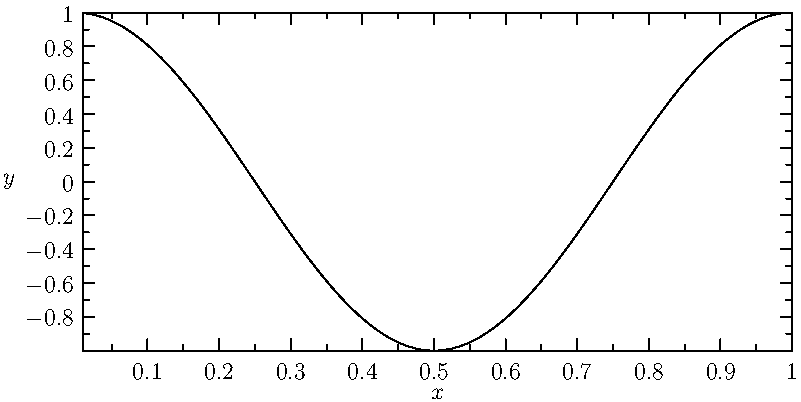 import graph;

size(400,200,IgnoreAspect);

real f(real t) {return cos(2pi*t);}

draw(graph(f,0.01,1));

xaxis("$x$",BottomTop,LeftTicks);
yaxis("$y$",LeftRight,RightTicks);

shipout();

